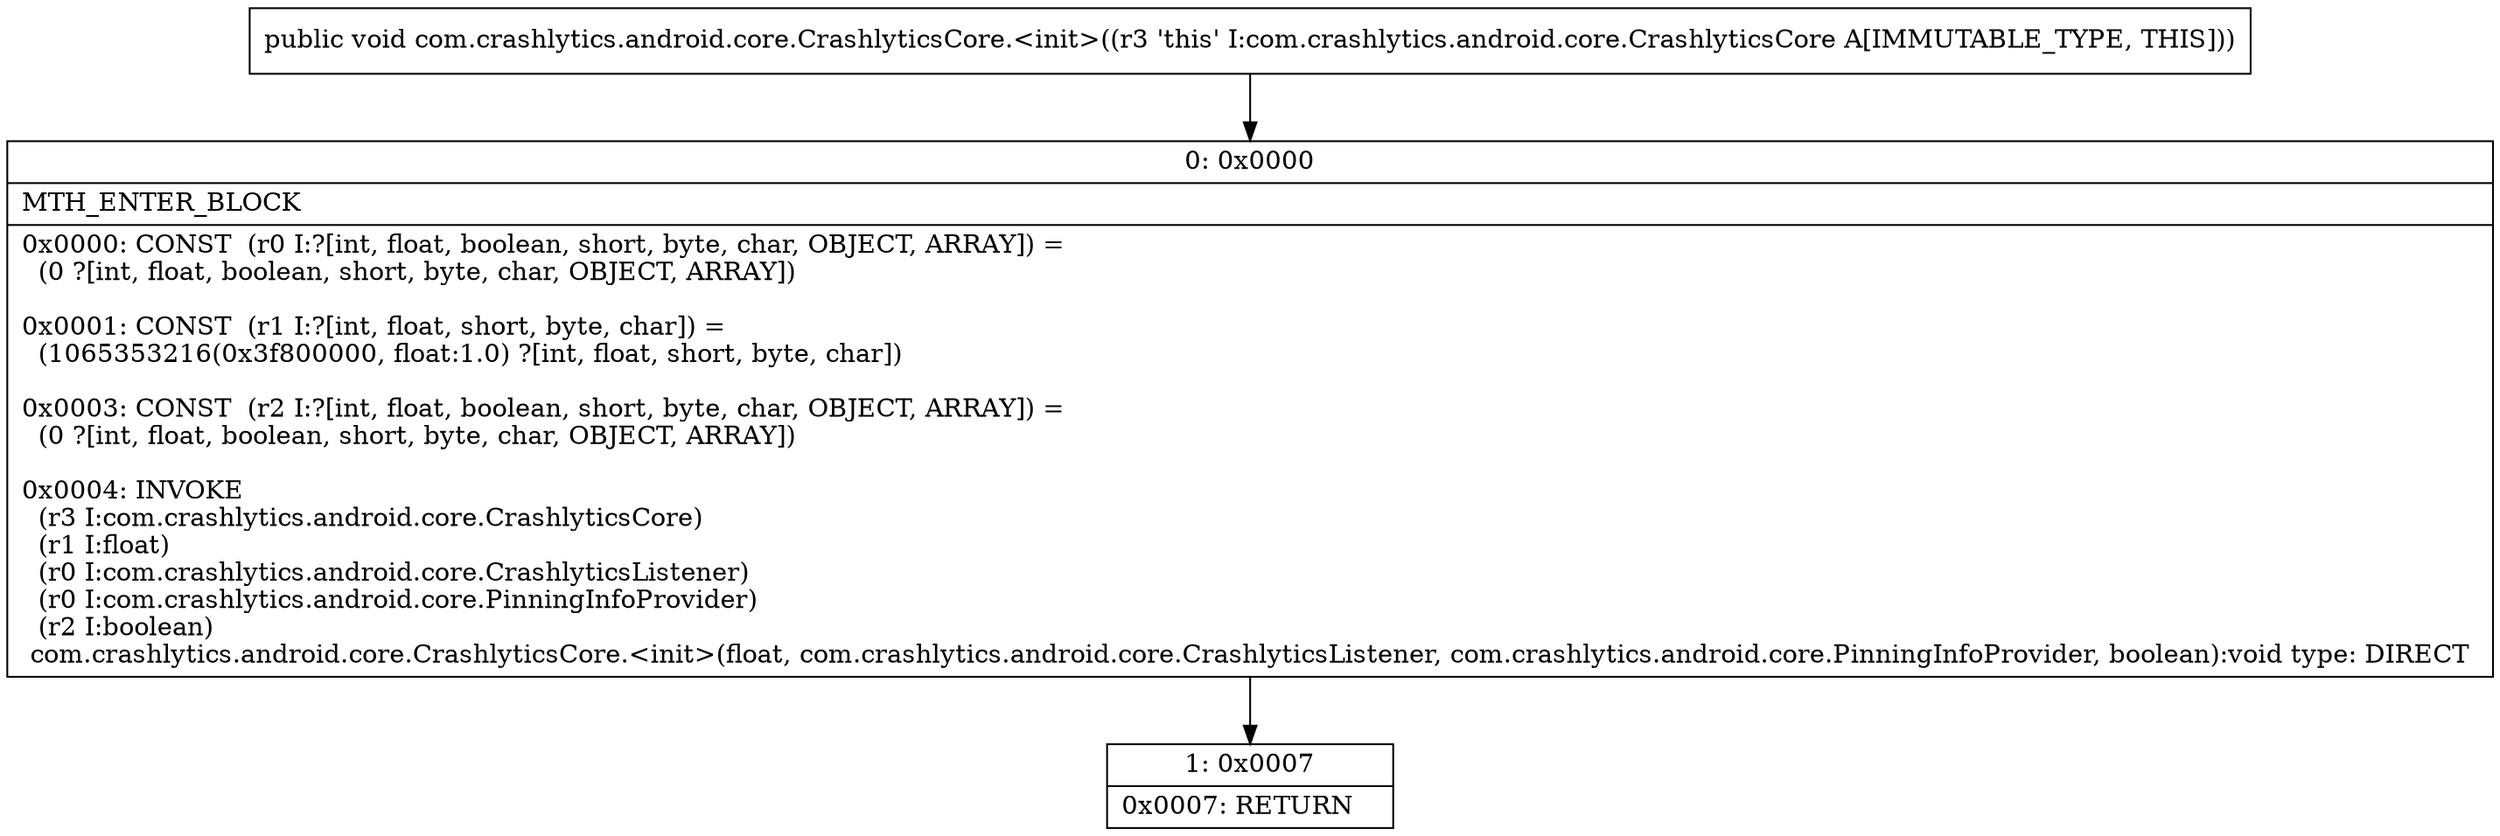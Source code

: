 digraph "CFG forcom.crashlytics.android.core.CrashlyticsCore.\<init\>()V" {
Node_0 [shape=record,label="{0\:\ 0x0000|MTH_ENTER_BLOCK\l|0x0000: CONST  (r0 I:?[int, float, boolean, short, byte, char, OBJECT, ARRAY]) = \l  (0 ?[int, float, boolean, short, byte, char, OBJECT, ARRAY])\l \l0x0001: CONST  (r1 I:?[int, float, short, byte, char]) = \l  (1065353216(0x3f800000, float:1.0) ?[int, float, short, byte, char])\l \l0x0003: CONST  (r2 I:?[int, float, boolean, short, byte, char, OBJECT, ARRAY]) = \l  (0 ?[int, float, boolean, short, byte, char, OBJECT, ARRAY])\l \l0x0004: INVOKE  \l  (r3 I:com.crashlytics.android.core.CrashlyticsCore)\l  (r1 I:float)\l  (r0 I:com.crashlytics.android.core.CrashlyticsListener)\l  (r0 I:com.crashlytics.android.core.PinningInfoProvider)\l  (r2 I:boolean)\l com.crashlytics.android.core.CrashlyticsCore.\<init\>(float, com.crashlytics.android.core.CrashlyticsListener, com.crashlytics.android.core.PinningInfoProvider, boolean):void type: DIRECT \l}"];
Node_1 [shape=record,label="{1\:\ 0x0007|0x0007: RETURN   \l}"];
MethodNode[shape=record,label="{public void com.crashlytics.android.core.CrashlyticsCore.\<init\>((r3 'this' I:com.crashlytics.android.core.CrashlyticsCore A[IMMUTABLE_TYPE, THIS])) }"];
MethodNode -> Node_0;
Node_0 -> Node_1;
}

